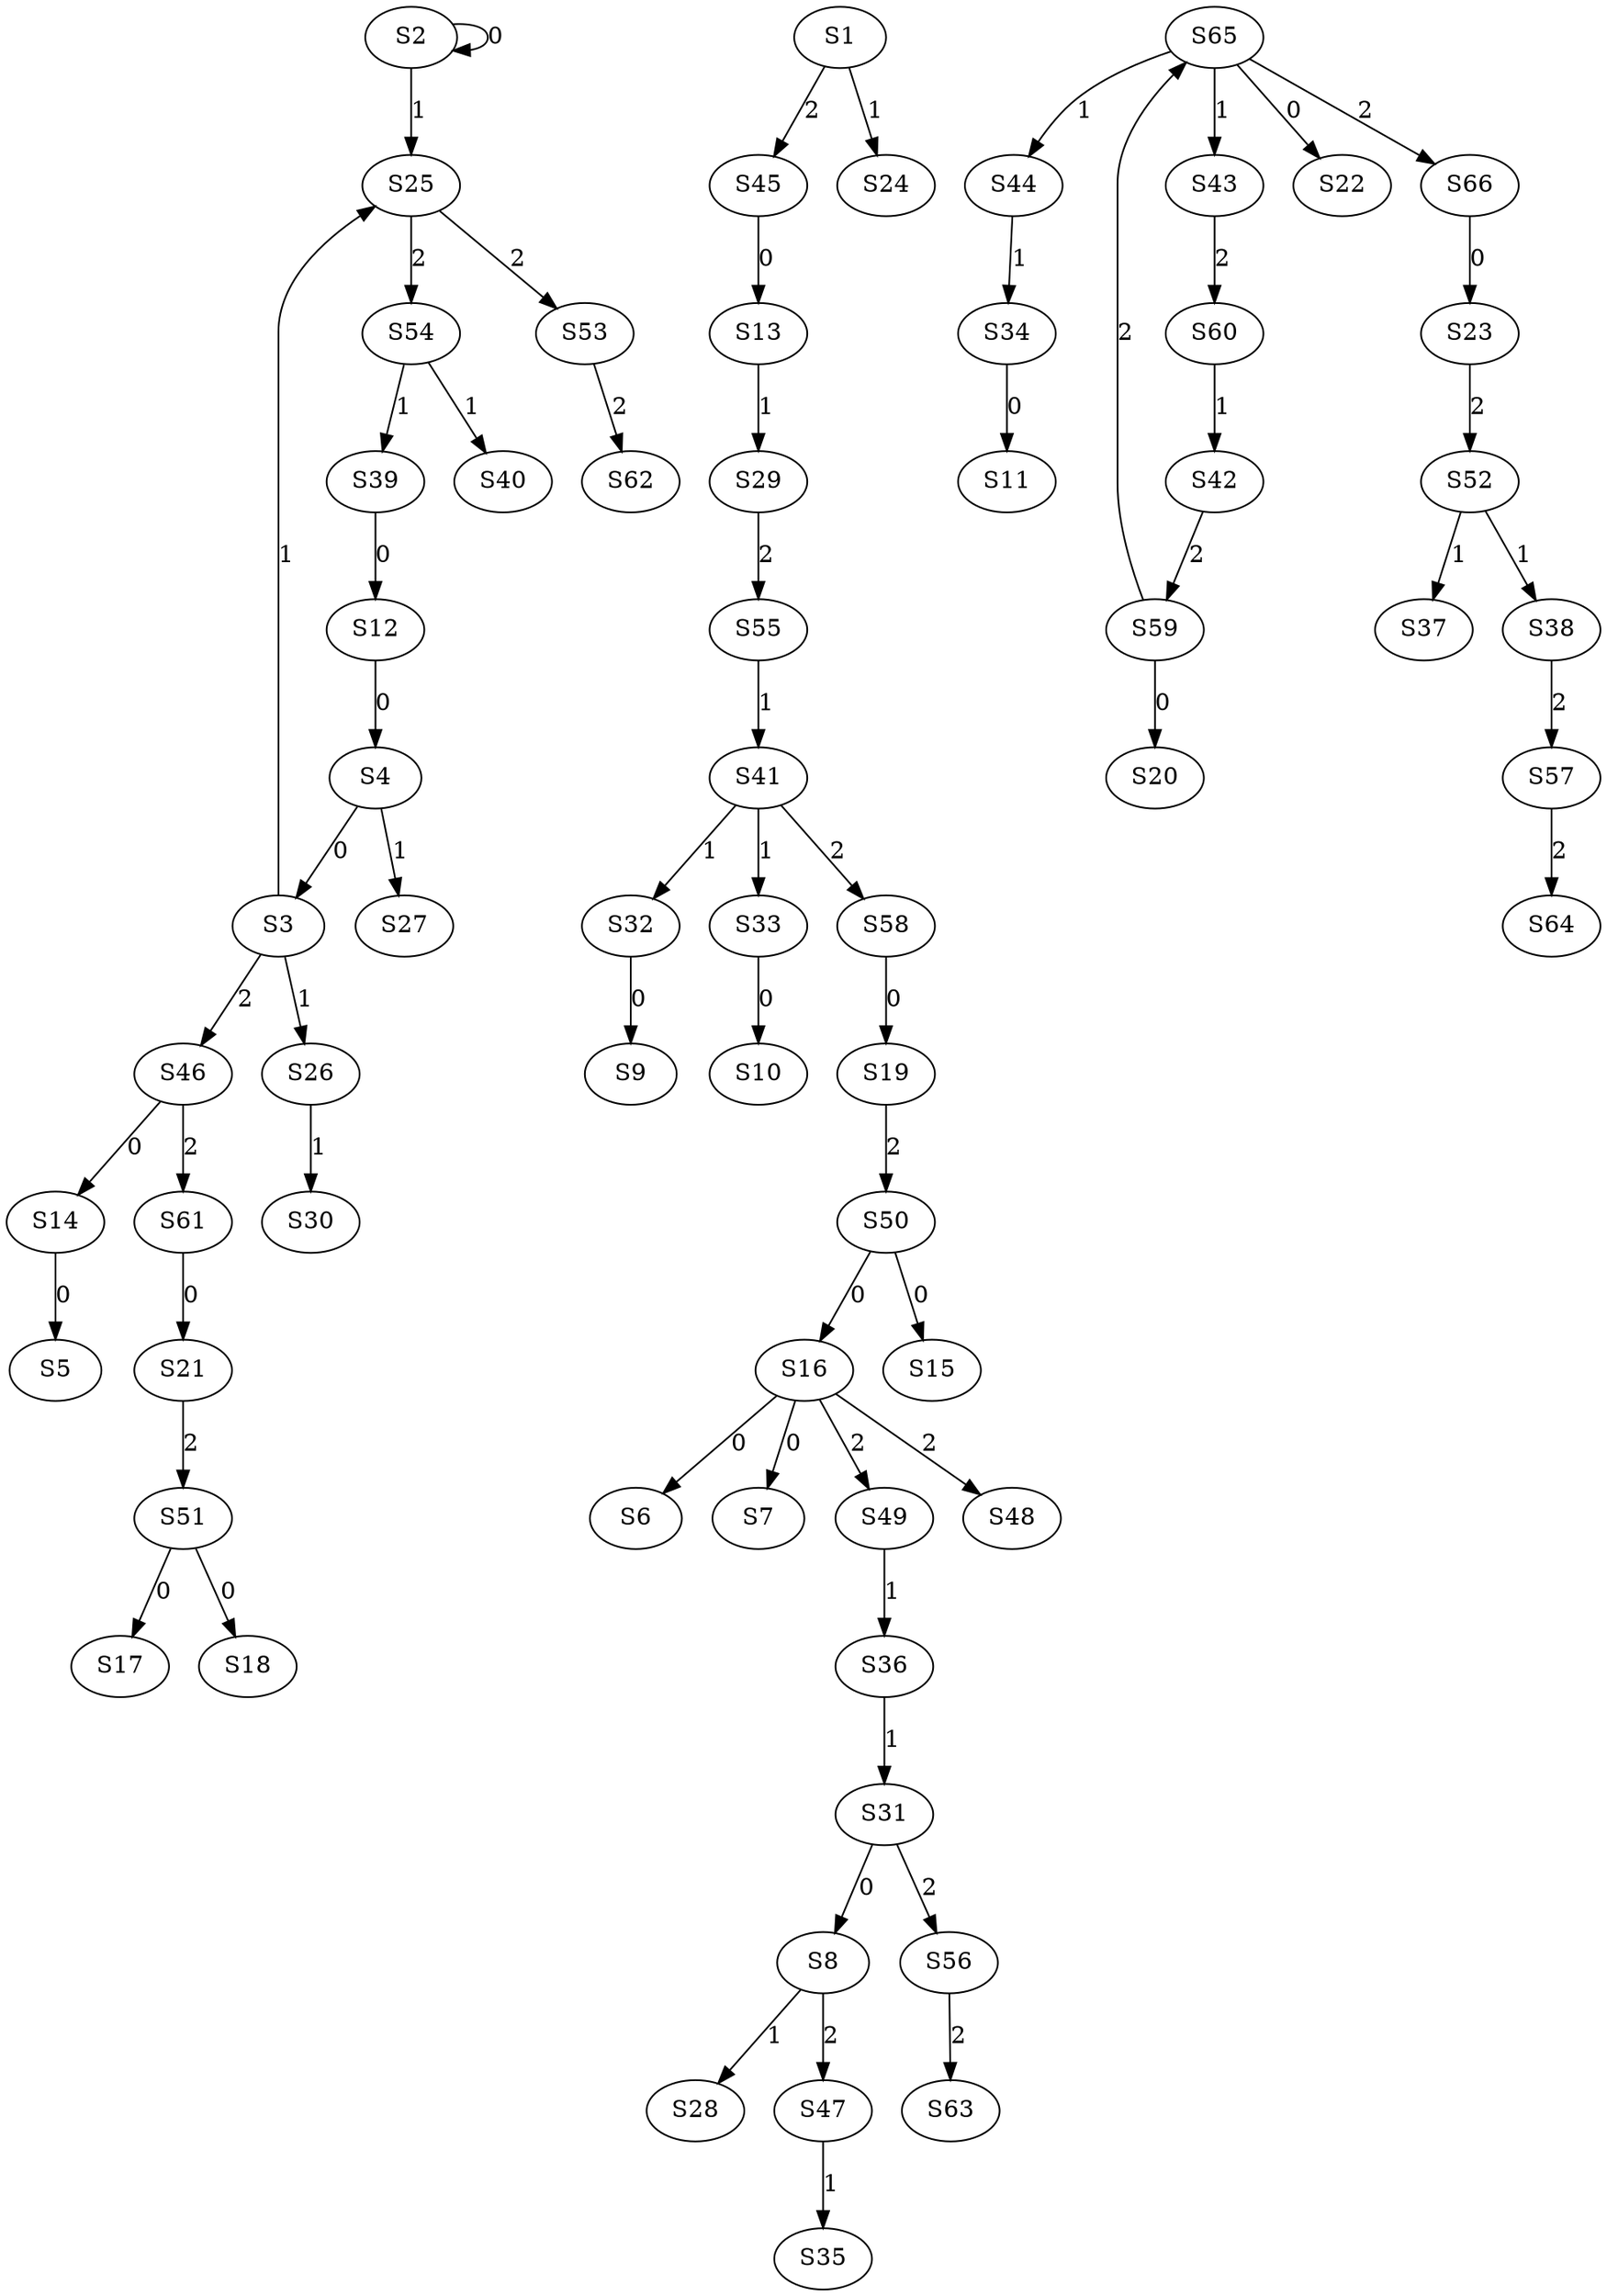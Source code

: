 strict digraph {
	S2 -> S2 [ label = 0 ];
	S4 -> S3 [ label = 0 ];
	S12 -> S4 [ label = 0 ];
	S14 -> S5 [ label = 0 ];
	S16 -> S6 [ label = 0 ];
	S16 -> S7 [ label = 0 ];
	S31 -> S8 [ label = 0 ];
	S32 -> S9 [ label = 0 ];
	S33 -> S10 [ label = 0 ];
	S34 -> S11 [ label = 0 ];
	S39 -> S12 [ label = 0 ];
	S45 -> S13 [ label = 0 ];
	S46 -> S14 [ label = 0 ];
	S50 -> S15 [ label = 0 ];
	S50 -> S16 [ label = 0 ];
	S51 -> S17 [ label = 0 ];
	S51 -> S18 [ label = 0 ];
	S58 -> S19 [ label = 0 ];
	S59 -> S20 [ label = 0 ];
	S61 -> S21 [ label = 0 ];
	S65 -> S22 [ label = 0 ];
	S66 -> S23 [ label = 0 ];
	S1 -> S24 [ label = 1 ];
	S3 -> S25 [ label = 1 ];
	S3 -> S26 [ label = 1 ];
	S4 -> S27 [ label = 1 ];
	S8 -> S28 [ label = 1 ];
	S13 -> S29 [ label = 1 ];
	S26 -> S30 [ label = 1 ];
	S36 -> S31 [ label = 1 ];
	S41 -> S32 [ label = 1 ];
	S41 -> S33 [ label = 1 ];
	S44 -> S34 [ label = 1 ];
	S47 -> S35 [ label = 1 ];
	S49 -> S36 [ label = 1 ];
	S52 -> S37 [ label = 1 ];
	S52 -> S38 [ label = 1 ];
	S54 -> S39 [ label = 1 ];
	S54 -> S40 [ label = 1 ];
	S55 -> S41 [ label = 1 ];
	S60 -> S42 [ label = 1 ];
	S65 -> S43 [ label = 1 ];
	S65 -> S44 [ label = 1 ];
	S1 -> S45 [ label = 2 ];
	S3 -> S46 [ label = 2 ];
	S8 -> S47 [ label = 2 ];
	S16 -> S48 [ label = 2 ];
	S16 -> S49 [ label = 2 ];
	S19 -> S50 [ label = 2 ];
	S21 -> S51 [ label = 2 ];
	S23 -> S52 [ label = 2 ];
	S25 -> S53 [ label = 2 ];
	S25 -> S54 [ label = 2 ];
	S29 -> S55 [ label = 2 ];
	S31 -> S56 [ label = 2 ];
	S38 -> S57 [ label = 2 ];
	S41 -> S58 [ label = 2 ];
	S42 -> S59 [ label = 2 ];
	S43 -> S60 [ label = 2 ];
	S46 -> S61 [ label = 2 ];
	S53 -> S62 [ label = 2 ];
	S56 -> S63 [ label = 2 ];
	S57 -> S64 [ label = 2 ];
	S59 -> S65 [ label = 2 ];
	S65 -> S66 [ label = 2 ];
	S2 -> S25 [ label = 1 ];
}